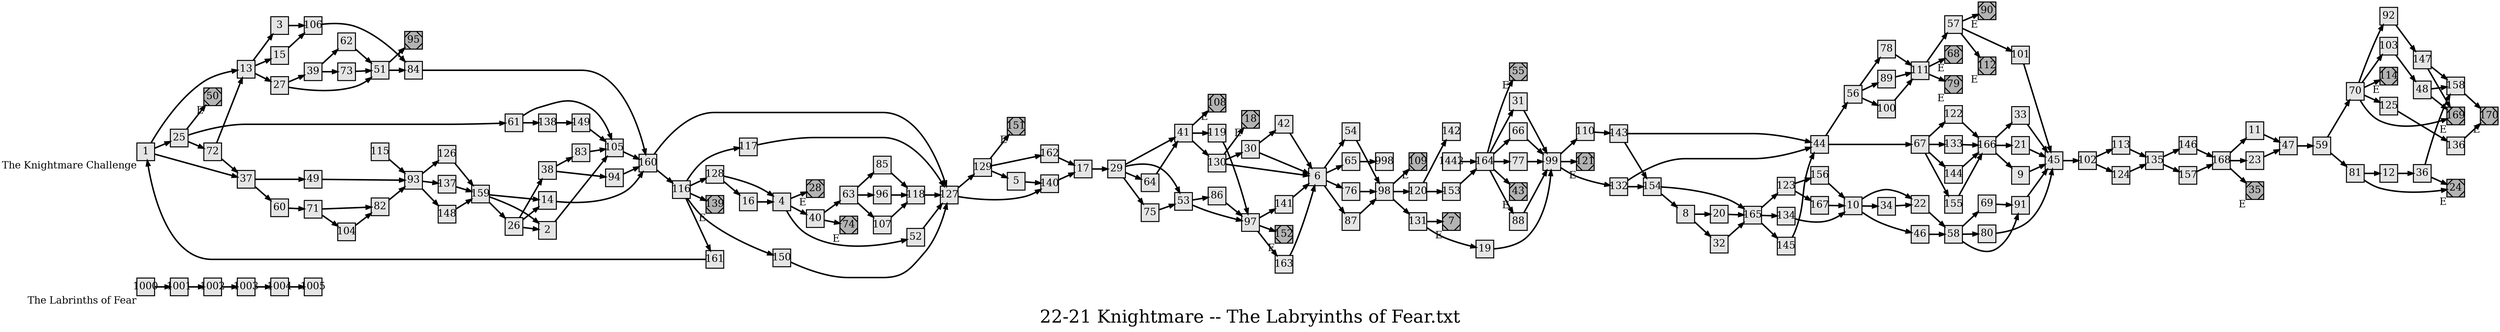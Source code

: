 digraph g{
  graph [ label="22-21 Knightmare -- The Labryinths of Fear.txt" rankdir=LR, ordering=out, fontsize=36, nodesep="0.35", ranksep="0.45"];
  node  [shape=rect, penwidth=2, fontsize=20, style=filled, fillcolor=grey90, margin="0,0", labelfloat=true, regular=true, fixedsize=true];
  edge  [labelfloat=true, penwidth=3, fontsize=12];
  1000 -> 1001;
  1001 -> 1002;
  1002 -> 1003;
  1003 -> 1004;
  1004 -> 1005;
  1000	[ xlabel="The Labrinths of Fear" ];
  1	[ xlabel="The Knightmare Challenge" ];
  1 -> 13;
  1 -> 25;
  1 -> 37;
  2 -> 105;
  3 -> 106;
  4 -> 28;
  4 -> 40;
  4 -> 52;
  5 -> 140;
  6 -> 54;
  6 -> 65;
  6 -> 76;
  6 -> 87;
  7	[ xlabel="E", shape=Msquare, fontsize=20, fillcolor=grey70 ];
  8 -> 20;
  8 -> 32;
  9 -> 45;
  10 -> 22;
  10 -> 34;
  10 -> 46;
  11 -> 47;
  12 -> 36;
  13 -> 3;
  13 -> 15;
  13 -> 27;
  14 -> 160;
  15 -> 106;
  16 -> 4;
  17 -> 29;
  18	[ xlabel="E", shape=Msquare, fontsize=20, fillcolor=grey70 ];
  19 -> 99;
  20 -> 165;
  21 -> 45;
  22 -> 58;
  23 -> 47;
  24	[ xlabel="E", shape=Msquare, fontsize=20, fillcolor=grey70 ];
  25 -> 50;
  25 -> 61;
  25 -> 72;
  26 -> 38;
  26 -> 14;
  26 -> 2;
  27 -> 39;
  27 -> 51;
  28	[ xlabel="E", shape=Msquare, fontsize=20, fillcolor=grey70 ];
  29 -> 41;
  29 -> 53;
  29 -> 64;
  29 -> 75;
  30 -> 42;
  30 -> 6;
  31 -> 99;
  32 -> 165;
  33 -> 45;
  34 -> 22;
  35	[ xlabel="E", shape=Msquare, fontsize=20, fillcolor=grey70 ];
  36 -> 158;
  36 -> 24;
  37 -> 49;
  37 -> 60;
  38 -> 83;
  38 -> 94;
  39 -> 62;
  39 -> 73;
  40 -> 63;
  40 -> 74;
  41 -> 108;
  41 -> 119;
  41 -> 130;
  42 -> 6;
  43	[ xlabel="E", shape=Msquare, fontsize=20, fillcolor=grey70 ];
  44 -> 56;
  44 -> 67;
  45 -> 102;
  46 -> 58;
  47 -> 59;
  48 -> 158;
  48 -> 169;
  49 -> 93;
  50	[ xlabel="E", shape=Msquare, fontsize=20, fillcolor=grey70 ];
  51 -> 95;
  51 -> 84;
  52 -> 127;
  53 -> 86;
  53 -> 97;
  54 -> 98;
  55	[ xlabel="E", shape=Msquare, fontsize=20, fillcolor=grey70 ];
  56 -> 78;
  56 -> 89;
  56 -> 100;
  57 -> 90;
  57 -> 101;
  57 -> 112;
  58 -> 69;
  58 -> 80;
  58 -> 91;
  59 -> 70;
  59 -> 81;
  60 -> 71;
  61 -> 105;
  61 -> 138;
  62 -> 51;
  63 -> 85;
  63 -> 96;
  63 -> 107;
  64 -> 41;
  65 -> 998;
  66 -> 99;
  67 -> 122;
  67 -> 133;
  67 -> 144;
  67 -> 155;
  68	[ xlabel="E", shape=Msquare, fontsize=20, fillcolor=grey70 ];
  69 -> 91;
  70 -> 92;
  70 -> 103;
  70 -> 114;
  70 -> 125;
  70 -> 169;
  71 -> 82;
  71 -> 104;
  72 -> 13;
  72 -> 37;
  73 -> 51;
  74	[ xlabel="E", shape=Msquare, fontsize=20, fillcolor=grey70 ];
  75 -> 53;
  76 -> 98;
  77 -> 99;
  78 -> 111;
  79	[ xlabel="E", shape=Msquare, fontsize=20, fillcolor=grey70 ];
  80 -> 45;
  81 -> 12;
  81 -> 24;
  82 -> 93;
  83 -> 105;
  84 -> 160;
  85 -> 118;
  86 -> 97;
  87 -> 98;
  88 -> 99;
  89 -> 111;
  90	[ xlabel="E", shape=Msquare, fontsize=20, fillcolor=grey70 ];
  91 -> 45;
  92 -> 147;
  93 -> 126;
  93 -> 137;
  93 -> 148;
  94 -> 160;
  95	[ xlabel="E", shape=Msquare, fontsize=20, fillcolor=grey70 ];
  96 -> 118;
  97 -> 141;
  97 -> 152;
  97 -> 163;
  98 -> 109;
  98 -> 120;
  98 -> 131;
  99 -> 110;
  99 -> 121;
  99 -> 132;
  100 -> 111;
  101 -> 45;
  102 -> 113;
  102 -> 124;
  103 -> 48;
  104 -> 82;
  105 -> 160;
  106 -> 84;
  107 -> 118;
  108	[ xlabel="E", shape=Msquare, fontsize=20, fillcolor=grey70 ];
  109	[ xlabel="E", shape=Msquare, fontsize=20, fillcolor=grey70 ];
  110 -> 143;
  111 -> 57;
  111 -> 68;
  111 -> 79;
  112	[ xlabel="E", shape=Msquare, fontsize=20, fillcolor=grey70 ];
  113 -> 135;
  114	[ xlabel="E", shape=Msquare, fontsize=20, fillcolor=grey70 ];
  115 -> 93;
  116 -> 117;
  116 -> 128;
  116 -> 139;
  116 -> 150;
  116 -> 161;
  117 -> 127;
  118 -> 127;
  119 -> 97;
  120 -> 142;
  120 -> 153;
  121	[ xlabel="E", shape=Msquare, fontsize=20, fillcolor=grey70 ];
  122 -> 166;
  123 -> 156;
  123 -> 167;
  124 -> 135;
  125 -> 136;
  126 -> 159;
  127 -> 129;
  127 -> 140;
  128 -> 4;
  128 -> 16;
  129 -> 151;
  129 -> 162;
  129 -> 5;
  130 -> 18;
  130 -> 30;
  130 -> 6;
  131 -> 7;
  131 -> 19;
  132 -> 44;
  132 -> 154;
  133 -> 166;
  134 -> 10;
  135 -> 146;
  135 -> 157;
  136 -> 170;
  137 -> 159;
  138 -> 149;
  139	[ xlabel="E", shape=Msquare, fontsize=20, fillcolor=grey70 ];
  140 -> 17;
  141 -> 6;
  1442 -> 164;
  143 -> 44;
  143 -> 154;
  144 -> 166;
  145 -> 44;
  146 -> 168;
  147 -> 158;
  147 -> 169;
  148 -> 159;
  149 -> 105;
  150 -> 127;
  151	[ xlabel="E", shape=Msquare, fontsize=20, fillcolor=grey70 ];
  152	[ xlabel="E", shape=Msquare, fontsize=20, fillcolor=grey70 ];
  153 -> 164;
  154 -> 165;
  154 -> 8;
  155 -> 166;
  156 -> 10;
  157 -> 168;
  158 -> 170;
  159 -> 2;
  159 -> 14;
  159 -> 26;
  160 -> 127;
  160 -> 116;
  161 -> 1;
  162 -> 17;
  163 -> 6;
  164 -> 55;
  164 -> 31;
  164 -> 66;
  164 -> 77;
  164 -> 43;
  164 -> 88;
  165 -> 123;
  165 -> 134;
  165 -> 145;
  166 -> 33;
  166 -> 21;
  166 -> 9;
  167 -> 10;
  168 -> 11;
  168 -> 23;
  168 -> 35;
  169	[ xlabel="E", shape=Msquare, fontsize=20, fillcolor=grey70 ];
  170	[ xlabel="E", shape=Msquare, fontsize=20, fillcolor=grey70 ];
}

